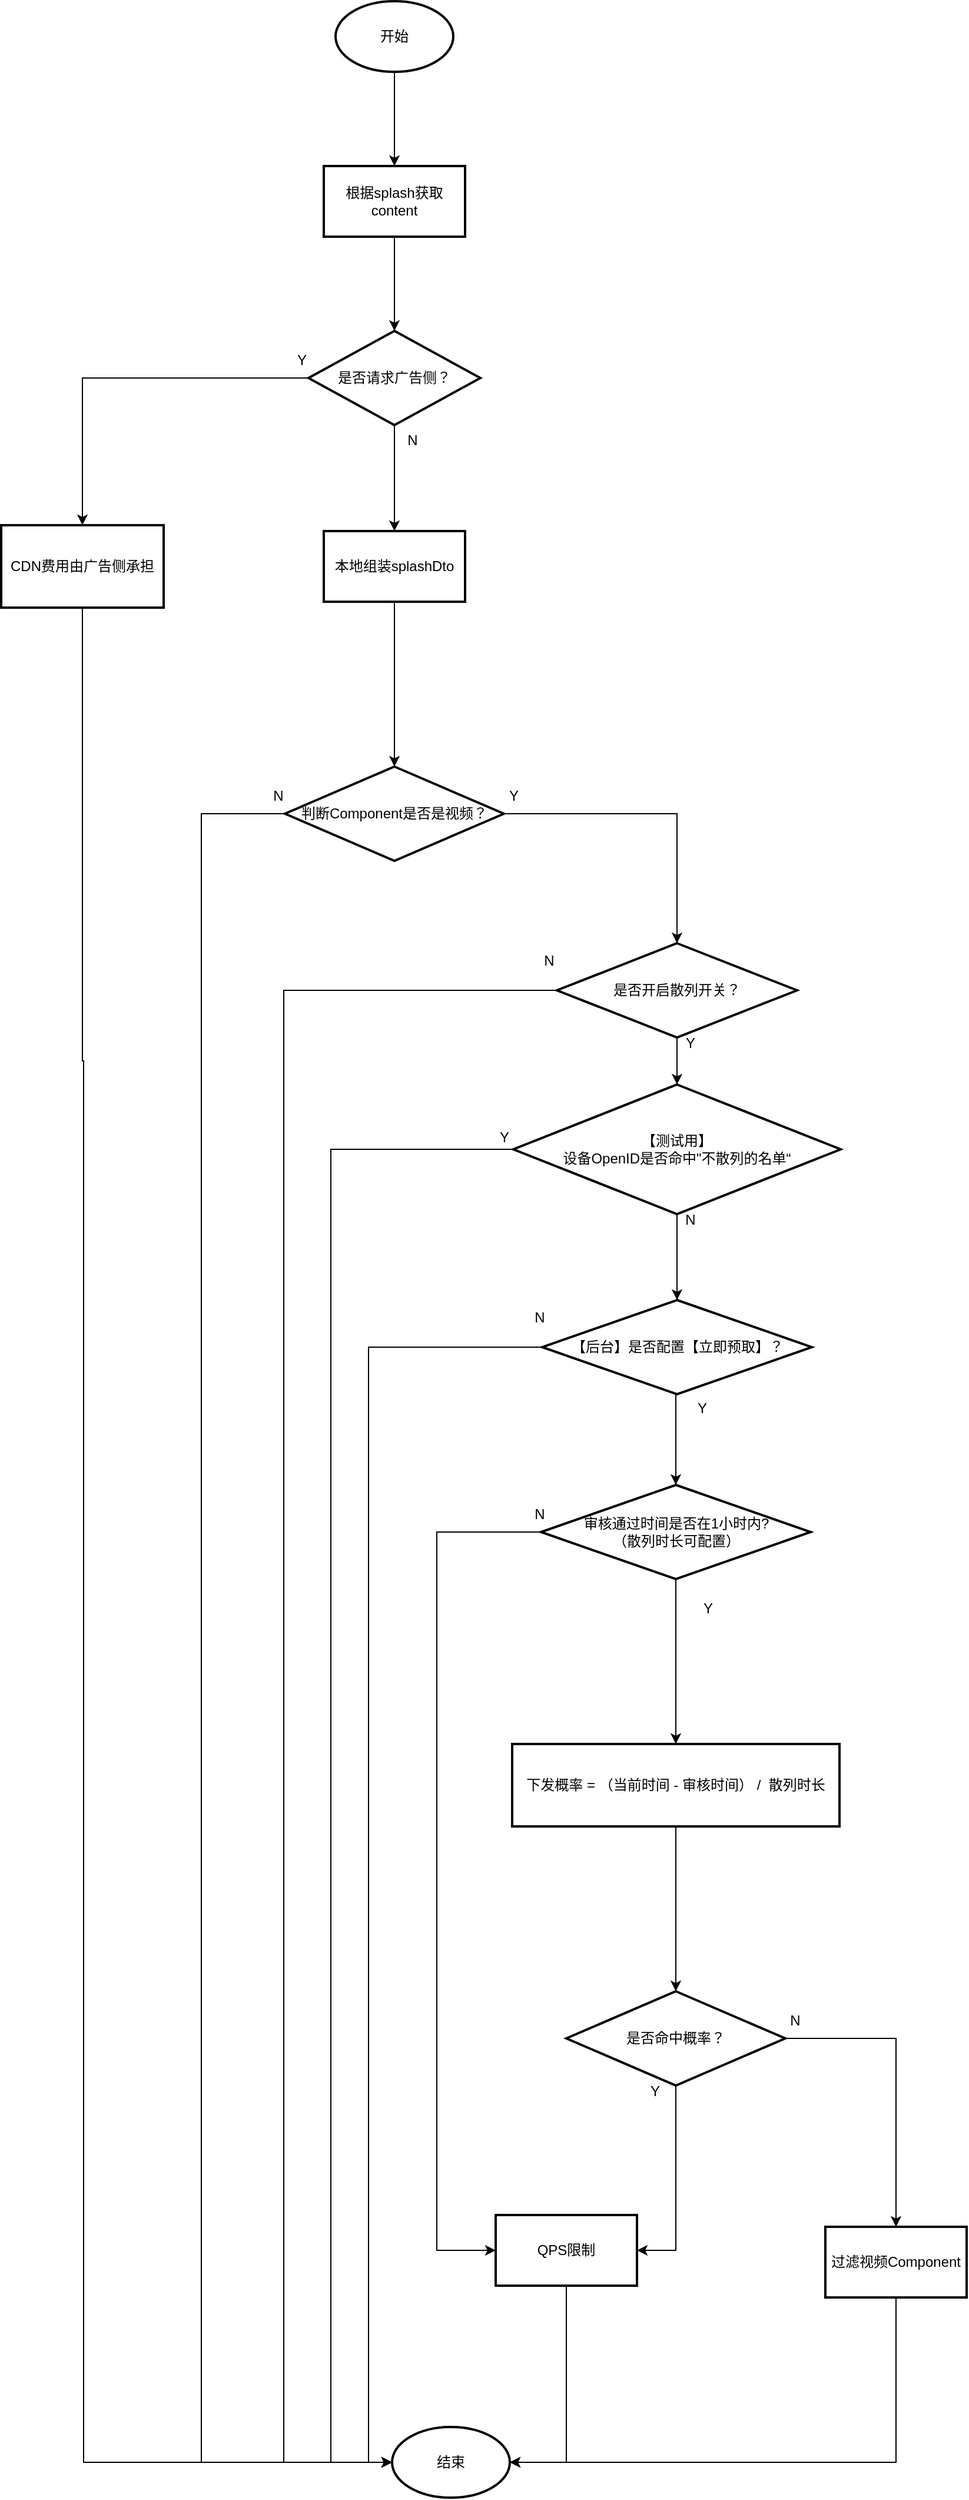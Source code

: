 <mxfile version="22.1.18" type="github">
  <diagram name="第 1 页" id="aElg5sLpoX3Ebc0uYG0e">
    <mxGraphModel dx="750" dy="387" grid="1" gridSize="10" guides="1" tooltips="1" connect="1" arrows="1" fold="1" page="1" pageScale="1" pageWidth="827" pageHeight="1169" math="0" shadow="0">
      <root>
        <mxCell id="0" />
        <mxCell id="1" parent="0" />
        <mxCell id="fh1afi0INpeB3CUUYA5U-3" value="" style="edgeStyle=orthogonalEdgeStyle;rounded=0;orthogonalLoop=1;jettySize=auto;html=1;" parent="1" source="fh1afi0INpeB3CUUYA5U-1" target="fh1afi0INpeB3CUUYA5U-2" edge="1">
          <mxGeometry relative="1" as="geometry" />
        </mxCell>
        <mxCell id="fh1afi0INpeB3CUUYA5U-1" value="开始" style="strokeWidth=2;html=1;shape=mxgraph.flowchart.start_1;whiteSpace=wrap;" parent="1" vertex="1">
          <mxGeometry x="364" y="80" width="100" height="60" as="geometry" />
        </mxCell>
        <mxCell id="fh1afi0INpeB3CUUYA5U-8" value="" style="edgeStyle=orthogonalEdgeStyle;rounded=0;orthogonalLoop=1;jettySize=auto;html=1;" parent="1" source="fh1afi0INpeB3CUUYA5U-2" target="fh1afi0INpeB3CUUYA5U-7" edge="1">
          <mxGeometry relative="1" as="geometry" />
        </mxCell>
        <mxCell id="fh1afi0INpeB3CUUYA5U-2" value="根据splash获取content" style="whiteSpace=wrap;html=1;strokeWidth=2;" parent="1" vertex="1">
          <mxGeometry x="354" y="220" width="120" height="60" as="geometry" />
        </mxCell>
        <mxCell id="fh1afi0INpeB3CUUYA5U-10" value="" style="edgeStyle=orthogonalEdgeStyle;rounded=0;orthogonalLoop=1;jettySize=auto;html=1;" parent="1" source="fh1afi0INpeB3CUUYA5U-7" target="fh1afi0INpeB3CUUYA5U-9" edge="1">
          <mxGeometry relative="1" as="geometry" />
        </mxCell>
        <mxCell id="fh1afi0INpeB3CUUYA5U-13" value="" style="edgeStyle=orthogonalEdgeStyle;rounded=0;orthogonalLoop=1;jettySize=auto;html=1;" parent="1" source="fh1afi0INpeB3CUUYA5U-7" target="fh1afi0INpeB3CUUYA5U-12" edge="1">
          <mxGeometry relative="1" as="geometry" />
        </mxCell>
        <mxCell id="fh1afi0INpeB3CUUYA5U-7" value="是否请求广告侧？" style="rhombus;whiteSpace=wrap;html=1;strokeWidth=2;" parent="1" vertex="1">
          <mxGeometry x="341" y="360" width="146" height="80" as="geometry" />
        </mxCell>
        <mxCell id="fh1afi0INpeB3CUUYA5U-37" value="" style="edgeStyle=orthogonalEdgeStyle;rounded=0;orthogonalLoop=1;jettySize=auto;html=1;" parent="1" source="fh1afi0INpeB3CUUYA5U-9" target="fh1afi0INpeB3CUUYA5U-36" edge="1">
          <mxGeometry relative="1" as="geometry" />
        </mxCell>
        <mxCell id="fh1afi0INpeB3CUUYA5U-9" value="本地组装splashDto" style="whiteSpace=wrap;html=1;strokeWidth=2;" parent="1" vertex="1">
          <mxGeometry x="354" y="530" width="120" height="60" as="geometry" />
        </mxCell>
        <mxCell id="fh1afi0INpeB3CUUYA5U-11" value="N" style="text;html=1;align=center;verticalAlign=middle;resizable=0;points=[];autosize=1;strokeColor=none;fillColor=none;" parent="1" vertex="1">
          <mxGeometry x="414" y="438" width="30" height="30" as="geometry" />
        </mxCell>
        <mxCell id="fh1afi0INpeB3CUUYA5U-12" value="CDN费用由广告侧承担" style="whiteSpace=wrap;html=1;strokeWidth=2;" parent="1" vertex="1">
          <mxGeometry x="80" y="525" width="138" height="70" as="geometry" />
        </mxCell>
        <mxCell id="fh1afi0INpeB3CUUYA5U-14" value="Y" style="text;html=1;align=center;verticalAlign=middle;resizable=0;points=[];autosize=1;strokeColor=none;fillColor=none;" parent="1" vertex="1">
          <mxGeometry x="320" y="370" width="30" height="30" as="geometry" />
        </mxCell>
        <mxCell id="fh1afi0INpeB3CUUYA5U-17" value="结束" style="strokeWidth=2;html=1;shape=mxgraph.flowchart.start_1;whiteSpace=wrap;" parent="1" vertex="1">
          <mxGeometry x="412" y="2140" width="100" height="60" as="geometry" />
        </mxCell>
        <mxCell id="fh1afi0INpeB3CUUYA5U-18" style="edgeStyle=orthogonalEdgeStyle;rounded=0;orthogonalLoop=1;jettySize=auto;html=1;entryX=0;entryY=0.5;entryDx=0;entryDy=0;entryPerimeter=0;" parent="1" source="fh1afi0INpeB3CUUYA5U-12" target="fh1afi0INpeB3CUUYA5U-17" edge="1">
          <mxGeometry relative="1" as="geometry">
            <Array as="points">
              <mxPoint x="149" y="980" />
              <mxPoint x="150" y="1100" />
              <mxPoint x="149" y="2170" />
            </Array>
          </mxGeometry>
        </mxCell>
        <mxCell id="PzFznaBnjliR8zpqUf7G-4" style="edgeStyle=orthogonalEdgeStyle;rounded=0;orthogonalLoop=1;jettySize=auto;html=1;" edge="1" parent="1" source="fh1afi0INpeB3CUUYA5U-21" target="fh1afi0INpeB3CUUYA5U-17">
          <mxGeometry relative="1" as="geometry">
            <Array as="points">
              <mxPoint x="320" y="920" />
              <mxPoint x="320" y="2170" />
            </Array>
          </mxGeometry>
        </mxCell>
        <mxCell id="PzFznaBnjliR8zpqUf7G-45" style="edgeStyle=orthogonalEdgeStyle;rounded=0;orthogonalLoop=1;jettySize=auto;html=1;entryX=0.5;entryY=0;entryDx=0;entryDy=0;" edge="1" parent="1" source="fh1afi0INpeB3CUUYA5U-21" target="PzFznaBnjliR8zpqUf7G-43">
          <mxGeometry relative="1" as="geometry" />
        </mxCell>
        <mxCell id="fh1afi0INpeB3CUUYA5U-21" value="是否开启散列开关？" style="rhombus;whiteSpace=wrap;html=1;strokeWidth=2;" parent="1" vertex="1">
          <mxGeometry x="552" y="880" width="204" height="80" as="geometry" />
        </mxCell>
        <mxCell id="fh1afi0INpeB3CUUYA5U-26" value="Y" style="text;html=1;align=center;verticalAlign=middle;resizable=0;points=[];autosize=1;strokeColor=none;fillColor=none;" parent="1" vertex="1">
          <mxGeometry x="650" y="950" width="30" height="30" as="geometry" />
        </mxCell>
        <mxCell id="fh1afi0INpeB3CUUYA5U-27" value="N" style="text;html=1;align=center;verticalAlign=middle;resizable=0;points=[];autosize=1;strokeColor=none;fillColor=none;" parent="1" vertex="1">
          <mxGeometry x="530" y="880" width="30" height="30" as="geometry" />
        </mxCell>
        <mxCell id="PzFznaBnjliR8zpqUf7G-1" style="edgeStyle=orthogonalEdgeStyle;rounded=0;orthogonalLoop=1;jettySize=auto;html=1;entryX=0.5;entryY=0;entryDx=0;entryDy=0;" edge="1" parent="1" source="fh1afi0INpeB3CUUYA5U-36" target="fh1afi0INpeB3CUUYA5U-21">
          <mxGeometry relative="1" as="geometry" />
        </mxCell>
        <mxCell id="fh1afi0INpeB3CUUYA5U-36" value="判断Component是否是视频？" style="rhombus;whiteSpace=wrap;html=1;strokeWidth=2;" parent="1" vertex="1">
          <mxGeometry x="321" y="730" width="186" height="80" as="geometry" />
        </mxCell>
        <mxCell id="fh1afi0INpeB3CUUYA5U-39" style="edgeStyle=orthogonalEdgeStyle;rounded=0;orthogonalLoop=1;jettySize=auto;html=1;entryX=0;entryY=0.5;entryDx=0;entryDy=0;entryPerimeter=0;" parent="1" source="fh1afi0INpeB3CUUYA5U-36" target="fh1afi0INpeB3CUUYA5U-17" edge="1">
          <mxGeometry relative="1" as="geometry">
            <Array as="points">
              <mxPoint x="250" y="770" />
              <mxPoint x="250" y="2170" />
            </Array>
          </mxGeometry>
        </mxCell>
        <mxCell id="fh1afi0INpeB3CUUYA5U-40" value="N" style="text;html=1;align=center;verticalAlign=middle;resizable=0;points=[];autosize=1;strokeColor=none;fillColor=none;" parent="1" vertex="1">
          <mxGeometry x="300" y="740" width="30" height="30" as="geometry" />
        </mxCell>
        <mxCell id="PzFznaBnjliR8zpqUf7G-3" value="Y" style="text;html=1;align=center;verticalAlign=middle;resizable=0;points=[];autosize=1;strokeColor=none;fillColor=none;" vertex="1" parent="1">
          <mxGeometry x="500" y="740" width="30" height="30" as="geometry" />
        </mxCell>
        <mxCell id="PzFznaBnjliR8zpqUf7G-15" value="" style="edgeStyle=orthogonalEdgeStyle;rounded=0;orthogonalLoop=1;jettySize=auto;html=1;" edge="1" parent="1" source="PzFznaBnjliR8zpqUf7G-7" target="PzFznaBnjliR8zpqUf7G-14">
          <mxGeometry relative="1" as="geometry">
            <Array as="points">
              <mxPoint x="653" y="1280" />
              <mxPoint x="653" y="1280" />
            </Array>
          </mxGeometry>
        </mxCell>
        <mxCell id="PzFznaBnjliR8zpqUf7G-7" value="【后台】是否配置【立即预取】？" style="rhombus;whiteSpace=wrap;html=1;strokeWidth=2;" vertex="1" parent="1">
          <mxGeometry x="539.5" y="1183" width="229" height="80" as="geometry" />
        </mxCell>
        <mxCell id="PzFznaBnjliR8zpqUf7G-29" style="edgeStyle=orthogonalEdgeStyle;rounded=0;orthogonalLoop=1;jettySize=auto;html=1;entryX=0;entryY=0.5;entryDx=0;entryDy=0;" edge="1" parent="1" source="PzFznaBnjliR8zpqUf7G-14" target="PzFznaBnjliR8zpqUf7G-22">
          <mxGeometry relative="1" as="geometry">
            <Array as="points">
              <mxPoint x="450" y="1380" />
              <mxPoint x="450" y="1990" />
            </Array>
          </mxGeometry>
        </mxCell>
        <mxCell id="PzFznaBnjliR8zpqUf7G-51" style="edgeStyle=orthogonalEdgeStyle;rounded=0;orthogonalLoop=1;jettySize=auto;html=1;entryX=0.5;entryY=0;entryDx=0;entryDy=0;" edge="1" parent="1" source="PzFznaBnjliR8zpqUf7G-14" target="PzFznaBnjliR8zpqUf7G-18">
          <mxGeometry relative="1" as="geometry" />
        </mxCell>
        <mxCell id="PzFznaBnjliR8zpqUf7G-14" value="审核通过时间是否在1小时内?&lt;br style=&quot;border-color: var(--border-color);&quot;&gt;（散列时长可配置）" style="rhombus;whiteSpace=wrap;html=1;strokeWidth=2;" vertex="1" parent="1">
          <mxGeometry x="538.5" y="1340" width="229" height="80" as="geometry" />
        </mxCell>
        <mxCell id="PzFznaBnjliR8zpqUf7G-16" value="N" style="text;html=1;align=center;verticalAlign=middle;resizable=0;points=[];autosize=1;strokeColor=none;fillColor=none;" vertex="1" parent="1">
          <mxGeometry x="522" y="1183" width="30" height="30" as="geometry" />
        </mxCell>
        <mxCell id="PzFznaBnjliR8zpqUf7G-17" value="Y" style="text;html=1;align=center;verticalAlign=middle;resizable=0;points=[];autosize=1;strokeColor=none;fillColor=none;" vertex="1" parent="1">
          <mxGeometry x="660" y="1260" width="30" height="30" as="geometry" />
        </mxCell>
        <mxCell id="PzFznaBnjliR8zpqUf7G-50" style="edgeStyle=orthogonalEdgeStyle;rounded=0;orthogonalLoop=1;jettySize=auto;html=1;entryX=0.5;entryY=0;entryDx=0;entryDy=0;" edge="1" parent="1" source="PzFznaBnjliR8zpqUf7G-18" target="PzFznaBnjliR8zpqUf7G-30">
          <mxGeometry relative="1" as="geometry" />
        </mxCell>
        <mxCell id="PzFznaBnjliR8zpqUf7G-18" value="下发概率 = （当前时间 - 审核时间） /&amp;nbsp; 散列时长" style="whiteSpace=wrap;html=1;strokeWidth=2;" vertex="1" parent="1">
          <mxGeometry x="514" y="1560" width="278" height="70" as="geometry" />
        </mxCell>
        <mxCell id="PzFznaBnjliR8zpqUf7G-22" value="QPS限制" style="whiteSpace=wrap;html=1;strokeWidth=2;" vertex="1" parent="1">
          <mxGeometry x="500" y="1960" width="120" height="60" as="geometry" />
        </mxCell>
        <mxCell id="PzFznaBnjliR8zpqUf7G-24" style="edgeStyle=orthogonalEdgeStyle;rounded=0;orthogonalLoop=1;jettySize=auto;html=1;entryX=1;entryY=0.5;entryDx=0;entryDy=0;entryPerimeter=0;" edge="1" parent="1" source="PzFznaBnjliR8zpqUf7G-22" target="fh1afi0INpeB3CUUYA5U-17">
          <mxGeometry relative="1" as="geometry" />
        </mxCell>
        <mxCell id="PzFznaBnjliR8zpqUf7G-27" value="Y" style="text;html=1;align=center;verticalAlign=middle;resizable=0;points=[];autosize=1;strokeColor=none;fillColor=none;" vertex="1" parent="1">
          <mxGeometry x="665" y="1430" width="30" height="30" as="geometry" />
        </mxCell>
        <mxCell id="PzFznaBnjliR8zpqUf7G-28" value="N" style="text;html=1;align=center;verticalAlign=middle;resizable=0;points=[];autosize=1;strokeColor=none;fillColor=none;" vertex="1" parent="1">
          <mxGeometry x="522" y="1350" width="30" height="30" as="geometry" />
        </mxCell>
        <mxCell id="PzFznaBnjliR8zpqUf7G-36" style="edgeStyle=orthogonalEdgeStyle;rounded=0;orthogonalLoop=1;jettySize=auto;html=1;entryX=1;entryY=0.5;entryDx=0;entryDy=0;" edge="1" parent="1" source="PzFznaBnjliR8zpqUf7G-30" target="PzFznaBnjliR8zpqUf7G-22">
          <mxGeometry relative="1" as="geometry" />
        </mxCell>
        <mxCell id="PzFznaBnjliR8zpqUf7G-39" value="" style="edgeStyle=orthogonalEdgeStyle;rounded=0;orthogonalLoop=1;jettySize=auto;html=1;" edge="1" parent="1" source="PzFznaBnjliR8zpqUf7G-30" target="PzFznaBnjliR8zpqUf7G-38">
          <mxGeometry relative="1" as="geometry" />
        </mxCell>
        <mxCell id="PzFznaBnjliR8zpqUf7G-30" value="是否命中概率？" style="rhombus;whiteSpace=wrap;html=1;strokeWidth=2;" vertex="1" parent="1">
          <mxGeometry x="560" y="1770" width="186" height="80" as="geometry" />
        </mxCell>
        <mxCell id="PzFznaBnjliR8zpqUf7G-35" value="N" style="text;html=1;align=center;verticalAlign=middle;resizable=0;points=[];autosize=1;strokeColor=none;fillColor=none;" vertex="1" parent="1">
          <mxGeometry x="738.5" y="1780" width="30" height="30" as="geometry" />
        </mxCell>
        <mxCell id="PzFznaBnjliR8zpqUf7G-37" value="Y" style="text;html=1;align=center;verticalAlign=middle;resizable=0;points=[];autosize=1;strokeColor=none;fillColor=none;" vertex="1" parent="1">
          <mxGeometry x="620" y="1840" width="30" height="30" as="geometry" />
        </mxCell>
        <mxCell id="PzFznaBnjliR8zpqUf7G-38" value="过滤视频Component" style="whiteSpace=wrap;html=1;strokeWidth=2;" vertex="1" parent="1">
          <mxGeometry x="780" y="1970" width="120" height="60" as="geometry" />
        </mxCell>
        <mxCell id="PzFznaBnjliR8zpqUf7G-40" style="edgeStyle=orthogonalEdgeStyle;rounded=0;orthogonalLoop=1;jettySize=auto;html=1;entryX=1;entryY=0.5;entryDx=0;entryDy=0;entryPerimeter=0;" edge="1" parent="1" source="PzFznaBnjliR8zpqUf7G-38" target="fh1afi0INpeB3CUUYA5U-17">
          <mxGeometry relative="1" as="geometry">
            <Array as="points">
              <mxPoint x="840" y="2170" />
            </Array>
          </mxGeometry>
        </mxCell>
        <mxCell id="PzFznaBnjliR8zpqUf7G-42" style="edgeStyle=orthogonalEdgeStyle;rounded=0;orthogonalLoop=1;jettySize=auto;html=1;entryX=0;entryY=0.5;entryDx=0;entryDy=0;entryPerimeter=0;" edge="1" parent="1" source="PzFznaBnjliR8zpqUf7G-7" target="fh1afi0INpeB3CUUYA5U-17">
          <mxGeometry relative="1" as="geometry" />
        </mxCell>
        <mxCell id="PzFznaBnjliR8zpqUf7G-46" style="edgeStyle=orthogonalEdgeStyle;rounded=0;orthogonalLoop=1;jettySize=auto;html=1;entryX=0.5;entryY=0;entryDx=0;entryDy=0;" edge="1" parent="1" source="PzFznaBnjliR8zpqUf7G-43" target="PzFznaBnjliR8zpqUf7G-7">
          <mxGeometry relative="1" as="geometry" />
        </mxCell>
        <mxCell id="PzFznaBnjliR8zpqUf7G-43" value="【测试用】&lt;br&gt;设备OpenID是否命中&quot;不散列的名单“" style="rhombus;whiteSpace=wrap;html=1;strokeWidth=2;" vertex="1" parent="1">
          <mxGeometry x="515" y="1000" width="278" height="110" as="geometry" />
        </mxCell>
        <mxCell id="PzFznaBnjliR8zpqUf7G-47" style="edgeStyle=orthogonalEdgeStyle;rounded=0;orthogonalLoop=1;jettySize=auto;html=1;entryX=0;entryY=0.5;entryDx=0;entryDy=0;entryPerimeter=0;exitX=0;exitY=0.5;exitDx=0;exitDy=0;" edge="1" parent="1" source="PzFznaBnjliR8zpqUf7G-43" target="fh1afi0INpeB3CUUYA5U-17">
          <mxGeometry relative="1" as="geometry">
            <Array as="points">
              <mxPoint x="360" y="1055" />
              <mxPoint x="360" y="2170" />
            </Array>
          </mxGeometry>
        </mxCell>
        <mxCell id="PzFznaBnjliR8zpqUf7G-48" value="Y" style="text;html=1;align=center;verticalAlign=middle;resizable=0;points=[];autosize=1;strokeColor=none;fillColor=none;" vertex="1" parent="1">
          <mxGeometry x="492" y="1030" width="30" height="30" as="geometry" />
        </mxCell>
        <mxCell id="PzFznaBnjliR8zpqUf7G-49" value="N" style="text;html=1;align=center;verticalAlign=middle;resizable=0;points=[];autosize=1;strokeColor=none;fillColor=none;" vertex="1" parent="1">
          <mxGeometry x="650" y="1100" width="30" height="30" as="geometry" />
        </mxCell>
      </root>
    </mxGraphModel>
  </diagram>
</mxfile>
